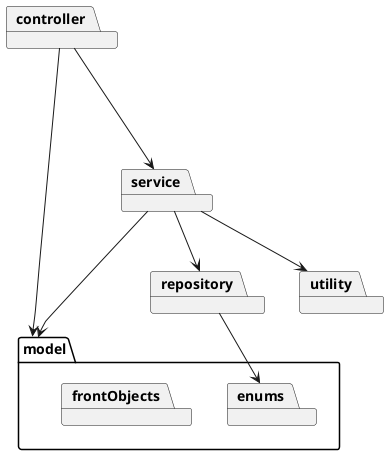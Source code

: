 @startuml

package controller
package model {
    package enums
    package frontObjects
}
package repository
package service
package utility

controller ---> service
controller -> model
service --> model
service --> repository
service --> utility
repository --> enums

@enduml